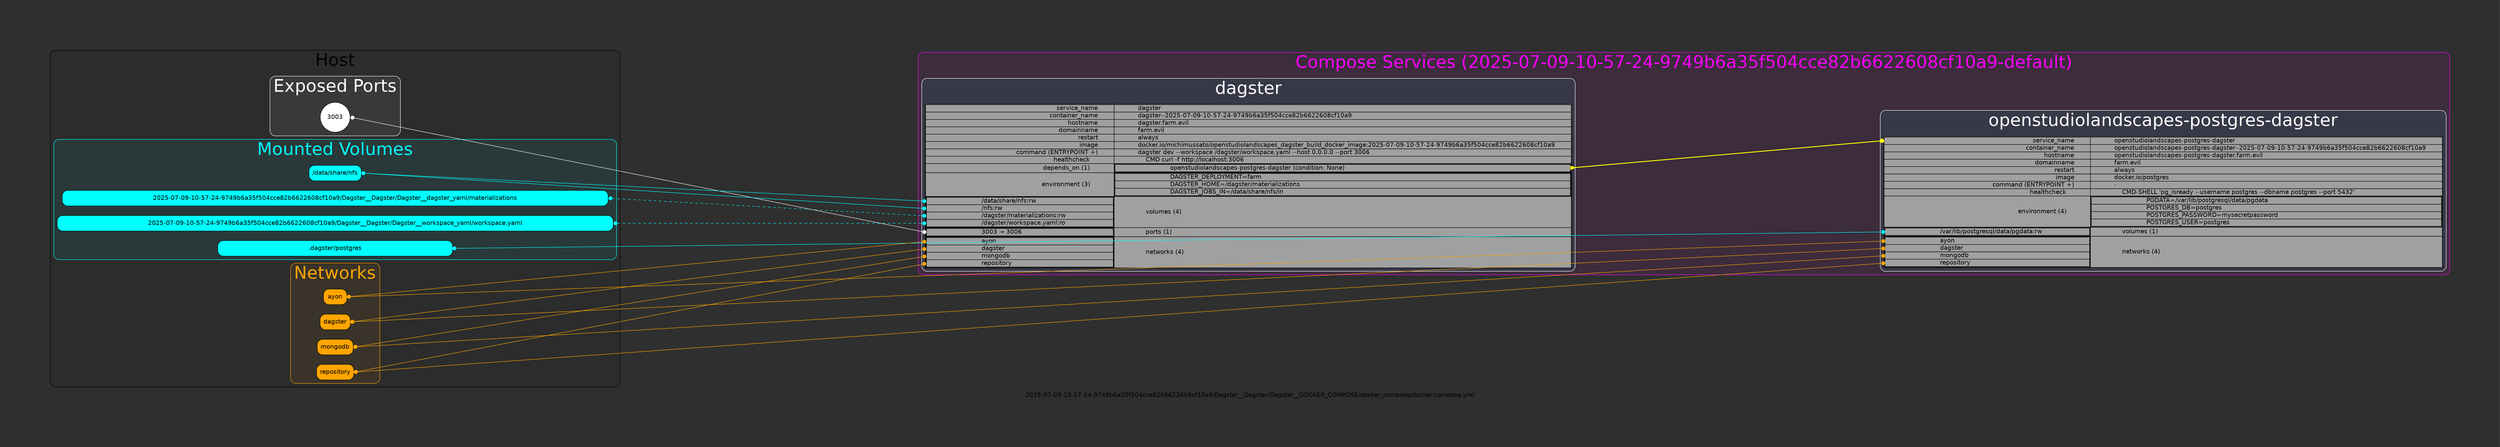 digraph main_graph {
	graph [bb="0,0,5521,815",
		bgcolor="#2f2f2f",
		fontname=Helvetica,
		label="2025-07-09-10-57-24-9749b6a35f504cce82b6622608cf10a9/Dagster__Dagster/Dagster__\
DOCKER_COMPOSE/docker_compose/docker-compose.yml",
		lheight=0.21,
		lp="2760.5,11.5",
		lwidth=19.99,
		nodesep=0.3,
		pad=1.5,
		rankdir=LR,
		ranksep=10,
		splines=line,
		style=rounded
	];
	node [label="\N"];
	subgraph "cluster_cluster_root_services_2025-07-09-10-57-24-9749b6a35f504cce82b6622608cf10a9-default" {
		graph [bb="2011,290,5513,804",
			color="#FF00FF",
			fillcolor="#FF00FF10",
			fontcolor="#FF00FF",
			fontname=Helvetica,
			fontsize=40,
			label="Compose Services (2025-07-09-10-57-24-9749b6a35f504cce82b6622608cf10a9-default)",
			lheight=0.61,
			lp="3762,778",
			lwidth=24.90,
			rankdir=TB,
			style="filled,rounded"
		];
		subgraph cluster_cluster_service_dagster {
			graph [bb="2019,298,3495,744",
				color=white,
				fillcolor="#00FFFF10",
				fontcolor=white,
				fontname=Helvetica,
				label=dagster,
				lheight=0.61,
				lp="2757,718",
				lwidth=2.14,
				rankdir=TB,
				shape=square,
				style="filled,rounded"
			];
			"NODE-SERVICE_dagster"	[color="#0A0A0A",
				fillcolor="#A0A0A0",
				fontname=Helvetica,
				height=5.2639,
				label=<<table border="1" cellspacing="0" cellpadding="0">
    <!-- SERVICE_NAME -->
    <tr>
        <td align="right" port="PLUG_NODE-SERVICE_dagster">
            service_name
        </td>
        <td align="left">
            dagster
        </td>
    </tr>
    <!-- CONTAINER_NAME -->
    <tr>
        <td align="right">
            container_name
        </td>
        <td align="left">
            dagster--2025-07-09-10-57-24-9749b6a35f504cce82b6622608cf10a9
        </td>
    </tr>
    <!-- HOSTNAME -->
    <tr>
        <td align="right">
            hostname
        </td>
        <td align="left">
            dagster.farm.evil
        </td>
    </tr>
    <!-- DOMAINNAME -->
    <tr>
        <td align="right">
            domainname
        </td>
        <td align="left">
            farm.evil
        </td>
    </tr>
    <!-- RESTART -->
    <tr>
        <td align="right">
            restart
        </td>
        <td align="left">
            always
        </td>
    </tr>
    <!-- IMAGE -->
    <tr>
        <td align="right">
            image
        </td>
        <td align="left">
            docker.io/michimussato/openstudiolandscapes_dagster_build_docker_image:2025-07-09-10-57-24-9749b6a35f504cce82b6622608cf10a9
        </td>
    </tr>
    <!-- COMMAND -->
    <tr>
        <td align="right">
            command (ENTRYPOINT +)
        </td>
        <td align="left">
            dagster dev --workspace /dagster/workspace.yaml --host 0.0.0.0 --port 3006
        </td>
    </tr>
    <!-- HEALTHCHECK -->
    
        <tr>
            <td align="right">
                healthcheck
            </td>
            <td align="left">
                CMD curl -f http://localhost:3006
            </td>
        </tr>
    
    <!-- DEPENDS_ON -->
    
        <tr>
            <td align="right">
                depends_on (1)
            </td>
            <td>
                <table border="1" cellspacing="0" cellpadding="0">
                    
                    <tr>
                        <td align="left" port="PLUG_DEPENDS_ON_NODE-SERVICE_openstudiolandscapes-postgres-dagster">
                            openstudiolandscapes-postgres-dagster (condition: None)
                        </td>
                    </tr>
                    
                </table>
            </td>
        </tr>
    
    <!-- ENVIRONMENT -->
    
        <tr>
            <td align="right">
                environment (3)
            </td>
            <td align="left">
                <table border="1" cellspacing="0" cellpadding="0">
                    
                    <tr>
                        <td align="left">
                            DAGSTER_DEPLOYMENT=farm
                        </td>
                    </tr>
                    
                    <tr>
                        <td align="left">
                            DAGSTER_HOME=/dagster/materializations
                        </td>
                    </tr>
                    
                    <tr>
                        <td align="left">
                            DAGSTER_JOBS_IN=/data/share/nfs/in
                        </td>
                    </tr>
                    
                </table>
            </td>
        </tr>
    
    <!-- VOLUMES -->
    
        <tr>
            <td align="left">
                <table border="1" cellspacing="0" cellpadding="0">
                    
                    <tr>
                        <td align="left" port="PLUG_dagster__/data/share/nfs">
                            /data/share/nfs:rw
                        </td>
                    </tr>
                    
                    <tr>
                        <td align="left" port="PLUG_dagster__/nfs">
                            /nfs:rw
                        </td>
                    </tr>
                    
                    <tr>
                        <td align="left" port="PLUG_dagster__/dagster/materializations">
                            /dagster/materializations:rw
                        </td>
                    </tr>
                    
                    <tr>
                        <td align="left" port="PLUG_dagster__/dagster/workspace.yaml">
                            /dagster/workspace.yaml:ro
                        </td>
                    </tr>
                    
                </table>
            </td>
            <td align="left">
                volumes (4)
            </td>
        </tr>
    
    <!-- PORTS -->
    
        <tr>
            <td align="left">
                <table border="1" cellspacing="0" cellpadding="0">
                    
                    <tr>
                        
                        <td align="left" port="PLUG_dagster__3003__3006">
                            3003 &#8594; 3006
                        </td>
                    </tr>
                    
                </table>
            </td>
            <td align="left">
                ports (1)
            </td>
        </tr>
    
    <!-- NETWORKS -->
    
        <tr>
            <td align="left">
                <table border="1" cellspacing="0" cellpadding="0">
                    
                    <tr>
                        <td align="left" port="PLUG_ayon">
                            ayon
                        </td>
                    </tr>
                    
                    <tr>
                        <td align="left" port="PLUG_dagster">
                            dagster
                        </td>
                    </tr>
                    
                    <tr>
                        <td align="left" port="PLUG_mongodb">
                            mongodb
                        </td>
                    </tr>
                    
                    <tr>
                        <td align="left" port="PLUG_repository">
                            repository
                        </td>
                    </tr>
                    
                </table>
            </td>
            <td align="left">
                networks (4)
            </td>
        </tr>
    
</table>>,
				labeljust=l,
				pos="2757,495",
				shape=plain,
				style=filled,
				width=20.278];
		}
		subgraph "cluster_cluster_service_openstudiolandscapes-postgres-dagster" {
			graph [bb="4199,298,5505,670",
				color=white,
				fillcolor="#00FFFF10",
				fontcolor=white,
				fontname=Helvetica,
				label="openstudiolandscapes-postgres-dagster",
				lheight=0.61,
				lp="4852,644",
				lwidth=11.21,
				rankdir=TB,
				shape=square,
				style="filled,rounded"
			];
			"NODE-SERVICE_openstudiolandscapes-postgres-dagster"	[color="#0A0A0A",
				fillcolor="#A0A0A0",
				fontname=Helvetica,
				height=4.2083,
				label=<<table border="1" cellspacing="0" cellpadding="0">
    <!-- SERVICE_NAME -->
    <tr>
        <td align="right" port="PLUG_NODE-SERVICE_openstudiolandscapes-postgres-dagster">
            service_name
        </td>
        <td align="left">
            openstudiolandscapes-postgres-dagster
        </td>
    </tr>
    <!-- CONTAINER_NAME -->
    <tr>
        <td align="right">
            container_name
        </td>
        <td align="left">
            openstudiolandscapes-postgres-dagster--2025-07-09-10-57-24-9749b6a35f504cce82b6622608cf10a9
        </td>
    </tr>
    <!-- HOSTNAME -->
    <tr>
        <td align="right">
            hostname
        </td>
        <td align="left">
            openstudiolandscapes-postgres-dagster.farm.evil
        </td>
    </tr>
    <!-- DOMAINNAME -->
    <tr>
        <td align="right">
            domainname
        </td>
        <td align="left">
            farm.evil
        </td>
    </tr>
    <!-- RESTART -->
    <tr>
        <td align="right">
            restart
        </td>
        <td align="left">
            always
        </td>
    </tr>
    <!-- IMAGE -->
    <tr>
        <td align="right">
            image
        </td>
        <td align="left">
            docker.io/postgres
        </td>
    </tr>
    <!-- COMMAND -->
    <tr>
        <td align="right">
            command (ENTRYPOINT +)
        </td>
        <td align="left">
            -
        </td>
    </tr>
    <!-- HEALTHCHECK -->
    
        <tr>
            <td align="right">
                healthcheck
            </td>
            <td align="left">
                CMD-SHELL 'pg_isready --username postgres --dbname postgres --port 5432'
            </td>
        </tr>
    
    <!-- DEPENDS_ON -->
    
    <!-- ENVIRONMENT -->
    
        <tr>
            <td align="right">
                environment (4)
            </td>
            <td align="left">
                <table border="1" cellspacing="0" cellpadding="0">
                    
                    <tr>
                        <td align="left">
                            PGDATA=/var/lib/postgresql/data/pgdata
                        </td>
                    </tr>
                    
                    <tr>
                        <td align="left">
                            POSTGRES_DB=postgres
                        </td>
                    </tr>
                    
                    <tr>
                        <td align="left">
                            POSTGRES_PASSWORD=mysecretpassword
                        </td>
                    </tr>
                    
                    <tr>
                        <td align="left">
                            POSTGRES_USER=postgres
                        </td>
                    </tr>
                    
                </table>
            </td>
        </tr>
    
    <!-- VOLUMES -->
    
        <tr>
            <td align="left">
                <table border="1" cellspacing="0" cellpadding="0">
                    
                    <tr>
                        <td align="left" port="PLUG_openstudiolandscapes-postgres-dagster__/var/lib/postgresql/data/pgdata">
                            /var/lib/postgresql/data/pgdata:rw
                        </td>
                    </tr>
                    
                </table>
            </td>
            <td align="left">
                volumes (1)
            </td>
        </tr>
    
    <!-- PORTS -->
    
    <!-- NETWORKS -->
    
        <tr>
            <td align="left">
                <table border="1" cellspacing="0" cellpadding="0">
                    
                    <tr>
                        <td align="left" port="PLUG_ayon">
                            ayon
                        </td>
                    </tr>
                    
                    <tr>
                        <td align="left" port="PLUG_dagster">
                            dagster
                        </td>
                    </tr>
                    
                    <tr>
                        <td align="left" port="PLUG_mongodb">
                            mongodb
                        </td>
                    </tr>
                    
                    <tr>
                        <td align="left" port="PLUG_repository">
                            repository
                        </td>
                    </tr>
                    
                </table>
            </td>
            <td align="left">
                networks (4)
            </td>
        </tr>
    
</table>>,
				labeljust=l,
				pos="4852,458",
				shape=plain,
				style=filled,
				width=17.917];
		}
		"NODE-SERVICE_dagster":"PLUG_DEPENDS_ON_NODE-SERVICE_openstudiolandscapes-postgres-dagster":e -> "NODE-SERVICE_openstudiolandscapes-postgres-dagster":"PLUG_NODE-SERVICE_openstudiolandscapes-postgres-dagster":w	[arrowhead=dot,
			arrowtail=inv,
			color=yellow,
			dir=both,
			fontname=Helvetica,
			pos="s,3485,537 e,4207,600 3495.2,537.89 3577,545.02 4124.2,592.77 4198.6,599.27",
			style=bold];
	}
	subgraph cluster_cluster_host {
		graph [bb="8,31,1323,807",
			color="#000000",
			fillcolor="#00000010",
			fontcolor="#000000",
			fontname=Helvetica,
			fontsize=40,
			label=Host,
			lheight=0.61,
			lp="665.5,781",
			lwidth=1.28,
			rankdir=TB,
			style="filled,rounded"
		];
		subgraph cluster_cluster_root_ports {
			graph [bb="515.05,611,815.95,747",
				color="#FFFFFF",
				fillcolor="#FFFFFF10",
				fontcolor="#FFFFFF",
				fontname=Helvetica,
				fontsize=40,
				label="Exposed Ports",
				lheight=0.61,
				lp="665.5,721",
				lwidth=3.96,
				rankdir=TB,
				style="filled,rounded"
			];
			dagster__3003__3006	[color=black,
				fillcolor="#FFFFFF",
				fontname=Helvetica,
				height=0.95686,
				label=3003,
				pos="665.5,653",
				shape=circle,
				style=filled,
				width=0.95686];
		}
		subgraph cluster_cluster_root_volumes {
			graph [bb="16,325,1315,603",
				color="#00FFFF",
				fillcolor="#00FFFF10",
				fontcolor="#00FFFF",
				fontname=Helvetica,
				fontsize=40,
				label="Mounted Volumes",
				lheight=0.61,
				lp="665.5,577",
				lwidth=5.00,
				rankdir=TB,
				style="filled,rounded"
			];
			"/data/share/nfs"	[color=black,
				fillcolor="#00FFFF",
				fontname=Helvetica,
				height=0.5,
				label="/data/share/nfs",
				pos="665.5,525",
				shape=box,
				style="filled,rounded",
				width=1.6806];
			"2025-07-09-10-57-24-9749b6a35f504cce82b6622608cf10a9/Dagster__Dagster/Dagster__\
dagster_yaml/materializations"	[color=black,
				fillcolor="#00FFFF",
				fontname=Helvetica,
				height=0.5,
				label="2025-07-09-10-57-24-9749b6a35f504cce82b6622608cf10a9/Dagster__Dagster/Dagster__\
dagster_yaml/materializations",
				pos="665.5,467",
				shape=box,
				style="filled,rounded",
				width=17.5];
			"2025-07-09-10-57-24-9749b6a35f504cce82b6622608cf10a9/Dagster__Dagster/Dagster__\
workspace_yaml/workspace.yaml"	[color=black,
				fillcolor="#00FFFF",
				fontname=Helvetica,
				height=0.5,
				label="2025-07-09-10-57-24-9749b6a35f504cce82b6622608cf10a9/Dagster__Dagster/Dagster__\
workspace_yaml/workspace.yaml",
				pos="665.5,409",
				shape=box,
				style="filled,rounded",
				width=17.819];
			".dagster/postgres"	[color=black,
				fillcolor="#00FFFF",
				fontname=Helvetica,
				height=0.5,
				label=".dagster/postgres",
				pos="665.5,351",
				shape=box,
				style="filled,rounded",
				width=7.5278];
		}
		subgraph cluster_cluster_root_networks {
			graph [bb="562.5,39,768.5,317",
				color="#FFA500",
				fillcolor="#FFA50010",
				fontcolor="#FFA500",
				fontname=Helvetica,
				fontsize=40,
				label=Networks,
				lheight=0.61,
				lp="665.5,291",
				lwidth=2.64,
				rankdir=TB,
				style="filled,rounded"
			];
			ayon	[color=black,
				fillcolor="#FFA500",
				fontname=Helvetica,
				height=0.5,
				label=ayon,
				pos="665.5,239",
				shape=box,
				style="filled,rounded",
				width=0.75];
			dagster	[color=black,
				fillcolor="#FFA500",
				fontname=Helvetica,
				height=0.5,
				label=dagster,
				pos="665.5,181",
				shape=box,
				style="filled,rounded",
				width=0.97222];
			mongodb	[color=black,
				fillcolor="#FFA500",
				fontname=Helvetica,
				height=0.5,
				label=mongodb,
				pos="665.5,123",
				shape=box,
				style="filled,rounded",
				width=1.1528];
			repository	[color=black,
				fillcolor="#FFA500",
				fontname=Helvetica,
				height=0.5,
				label=repository,
				pos="665.5,65",
				shape=box,
				style="filled,rounded",
				width=1.1944];
		}
	}
	dagster__3003__3006:e -> "NODE-SERVICE_dagster":PLUG_dagster__3003__3006:w	[arrowhead=dot,
		arrowtail=dot,
		color="#FFFFFF",
		dir=both,
		fontname=Helvetica,
		pos="s,701.5,653 e,2029,388 709.63,651.38 815.26,630.29 1915.9,410.59 2021,389.61",
		style=rounded];
	"/data/share/nfs":e -> "NODE-SERVICE_dagster":"PLUG_dagster__/data/share/nfs":w	[arrowhead=dot,
		arrowtail=dot,
		color="#00FFFF",
		dir=both,
		fontname=Helvetica,
		pos="s,726.5,525 e,2029,460 734.82,524.58 840.33,519.32 1916,465.64 2020.8,460.41",
		style=solid];
	"/data/share/nfs":e -> "NODE-SERVICE_dagster":"PLUG_dagster__/nfs":w	[arrowhead=dot,
		arrowtail=dot,
		color="#00FFFF",
		dir=both,
		fontname=Helvetica,
		pos="s,726.5,525 e,2029,443 734.82,524.48 840.33,517.83 1916,450.11 2020.8,443.52",
		style=solid];
	"2025-07-09-10-57-24-9749b6a35f504cce82b6622608cf10a9/Dagster__Dagster/Dagster__\
dagster_yaml/materializations":e -> "NODE-SERVICE_dagster":"PLUG_dagster__/dagster/materializations":w	[arrowhead=dot,
		arrowtail=dot,
		color="#00FFFF",
		dir=both,
		fontname=Helvetica,
		pos="s,1296.5,467 e,2029,426 1304.7,466.54 1379.9,462.33 1946,430.65 2020.8,426.46",
		style=dashed];
	"2025-07-09-10-57-24-9749b6a35f504cce82b6622608cf10a9/Dagster__Dagster/Dagster__\
workspace_yaml/workspace.yaml":e -> "NODE-SERVICE_dagster":"PLUG_dagster__/dagster/workspace.yaml":w	[arrowhead=dot,
		arrowtail=dot,
		color="#00FFFF",
		dir=both,
		fontname=Helvetica,
		pos="s,1308.5,409 e,2029,409 1316.6,409 1390.5,409 1947.3,409 2021,409",
		style=dashed];
	".dagster/postgres":e -> "NODE-SERVICE_openstudiolandscapes-postgres-dagster":"PLUG_openstudiolandscapes-postgres-dagster__/var/lib/postgresql/data/pgdata":w	[arrowhead=dot,
		arrowtail=dot,
		color="#00FFFF",
		dir=both,
		fontname=Helvetica,
		pos="s,936.5,351 e,4210,389 944.76,351.1 1120.1,353.13 4028.8,386.9 4201.9,388.91",
		style=solid];
	ayon:e -> "NODE-SERVICE_dagster":PLUG_ayon:w	[arrowhead=dot,
		arrowtail=dot,
		color="#FFA500",
		dir=both,
		fontname=Helvetica,
		pos="s,693.5,239 e,2029,367 701.68,239.78 807.94,249.97 1915.2,356.09 2020.9,366.22",
		style=solid];
	ayon:e -> "NODE-SERVICE_openstudiolandscapes-postgres-dagster":PLUG_ayon:w	[arrowhead=dot,
		arrowtail=dot,
		color="#FFA500",
		dir=both,
		fontname=Helvetica,
		pos="s,692.5,239 e,4210,368 700.52,239.29 880.24,245.89 4021.1,361.07 4201.9,367.7",
		style=solid];
	dagster:e -> "NODE-SERVICE_dagster":PLUG_dagster:w	[arrowhead=dot,
		arrowtail=dot,
		color="#FFA500",
		dir=both,
		fontname=Helvetica,
		pos="s,701.5,181 e,2029,350 709.63,182.04 815.26,195.48 1915.9,335.6 2021,348.98",
		style=solid];
	dagster:e -> "NODE-SERVICE_openstudiolandscapes-postgres-dagster":PLUG_dagster:w	[arrowhead=dot,
		arrowtail=dot,
		color="#FFA500",
		dir=both,
		fontname=Helvetica,
		pos="s,700.5,181 e,4210,351 708.5,181.39 887.82,190.07 4021.5,341.87 4201.9,350.61",
		style=solid];
	mongodb:e -> "NODE-SERVICE_dagster":PLUG_mongodb:w	[arrowhead=dot,
		arrowtail=dot,
		color="#FFA500",
		dir=both,
		fontname=Helvetica,
		pos="s,708.5,123 e,2029,333 716.59,124.29 821.66,141 1916.5,315.1 2021,331.73",
		style=solid];
	mongodb:e -> "NODE-SERVICE_openstudiolandscapes-postgres-dagster":PLUG_mongodb:w	[arrowhead=dot,
		arrowtail=dot,
		color="#FFA500",
		dir=both,
		fontname=Helvetica,
		pos="s,707.5,123 e,4210,334 715.49,123.48 894.44,134.26 4021.9,322.67 4201.9,333.51",
		style=solid];
	repository:e -> "NODE-SERVICE_dagster":PLUG_repository:w	[arrowhead=dot,
		arrowtail=dot,
		color="#FFA500",
		dir=both,
		fontname=Helvetica,
		pos="s,709.5,65 e,2029,316 717.58,66.538 822.57,86.509 1916.5,294.61 2021,314.48",
		style=solid];
	repository:e -> "NODE-SERVICE_openstudiolandscapes-postgres-dagster":PLUG_repository:w	[arrowhead=dot,
		arrowtail=dot,
		color="#FFA500",
		dir=both,
		fontname=Helvetica,
		pos="s,708.5,65 e,4210,317 716.49,65.575 895.39,78.45 4021.9,303.46 4201.9,316.42",
		style=solid];
}
